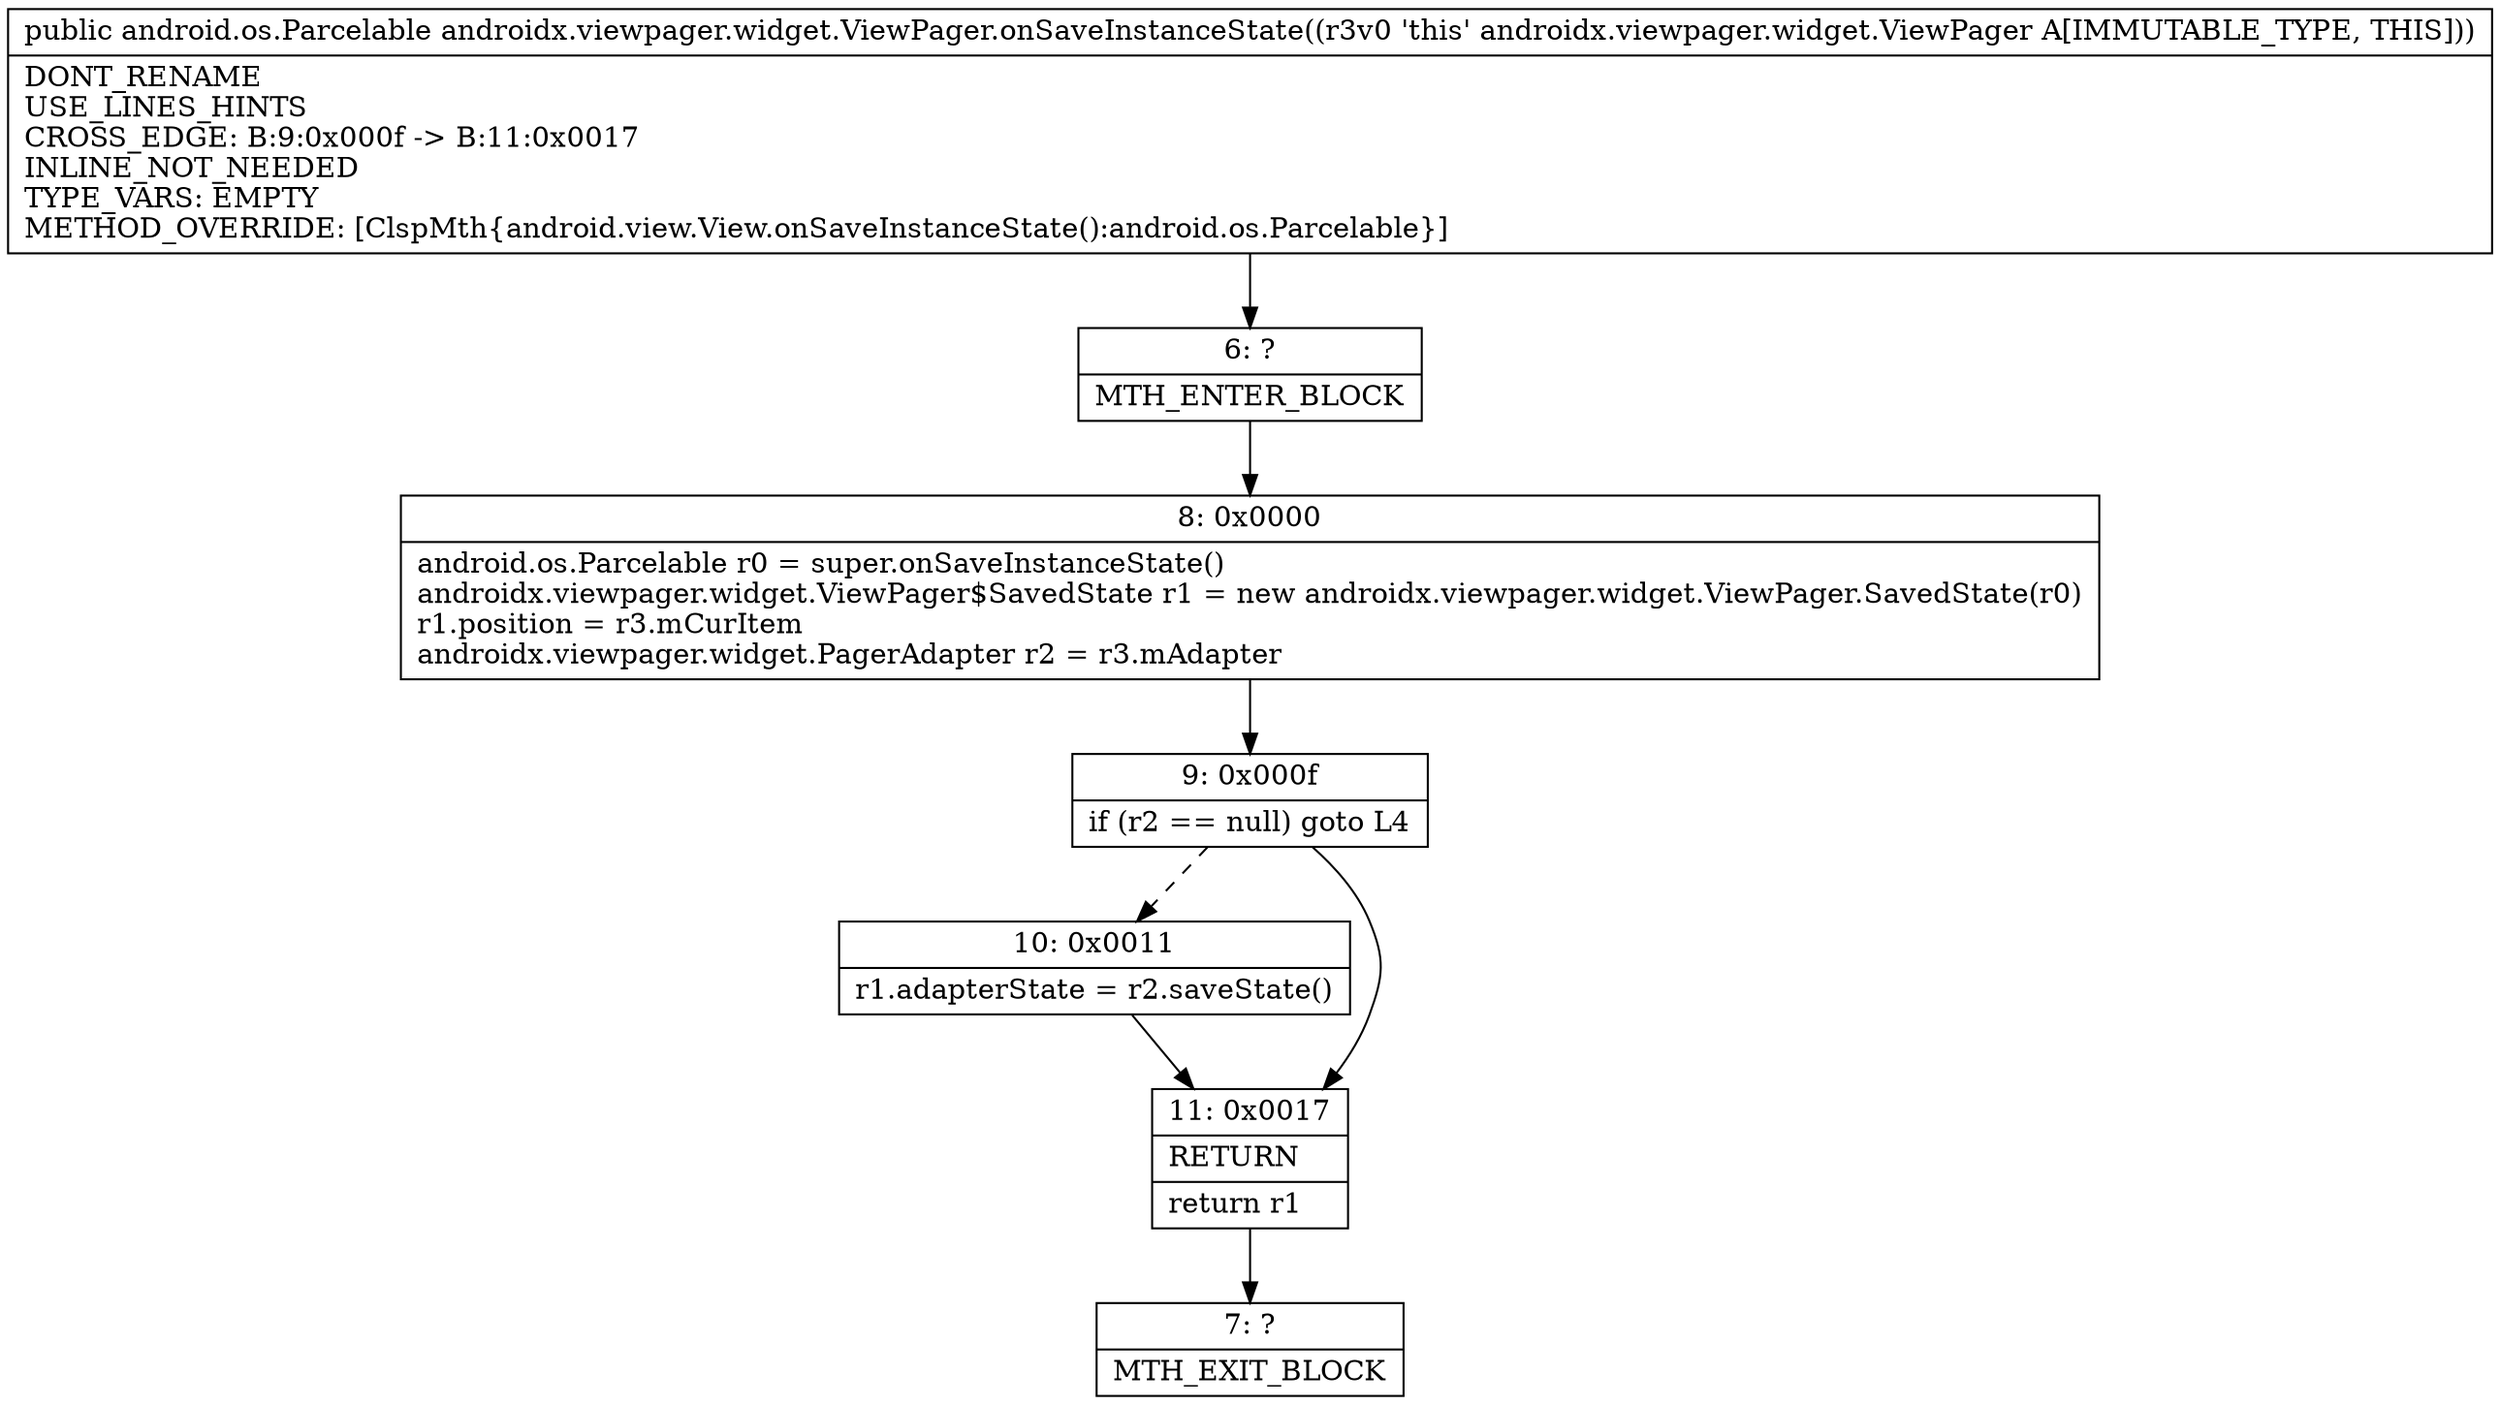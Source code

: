 digraph "CFG forandroidx.viewpager.widget.ViewPager.onSaveInstanceState()Landroid\/os\/Parcelable;" {
Node_6 [shape=record,label="{6\:\ ?|MTH_ENTER_BLOCK\l}"];
Node_8 [shape=record,label="{8\:\ 0x0000|android.os.Parcelable r0 = super.onSaveInstanceState()\landroidx.viewpager.widget.ViewPager$SavedState r1 = new androidx.viewpager.widget.ViewPager.SavedState(r0)\lr1.position = r3.mCurItem\landroidx.viewpager.widget.PagerAdapter r2 = r3.mAdapter\l}"];
Node_9 [shape=record,label="{9\:\ 0x000f|if (r2 == null) goto L4\l}"];
Node_10 [shape=record,label="{10\:\ 0x0011|r1.adapterState = r2.saveState()\l}"];
Node_11 [shape=record,label="{11\:\ 0x0017|RETURN\l|return r1\l}"];
Node_7 [shape=record,label="{7\:\ ?|MTH_EXIT_BLOCK\l}"];
MethodNode[shape=record,label="{public android.os.Parcelable androidx.viewpager.widget.ViewPager.onSaveInstanceState((r3v0 'this' androidx.viewpager.widget.ViewPager A[IMMUTABLE_TYPE, THIS]))  | DONT_RENAME\lUSE_LINES_HINTS\lCROSS_EDGE: B:9:0x000f \-\> B:11:0x0017\lINLINE_NOT_NEEDED\lTYPE_VARS: EMPTY\lMETHOD_OVERRIDE: [ClspMth\{android.view.View.onSaveInstanceState():android.os.Parcelable\}]\l}"];
MethodNode -> Node_6;Node_6 -> Node_8;
Node_8 -> Node_9;
Node_9 -> Node_10[style=dashed];
Node_9 -> Node_11;
Node_10 -> Node_11;
Node_11 -> Node_7;
}

